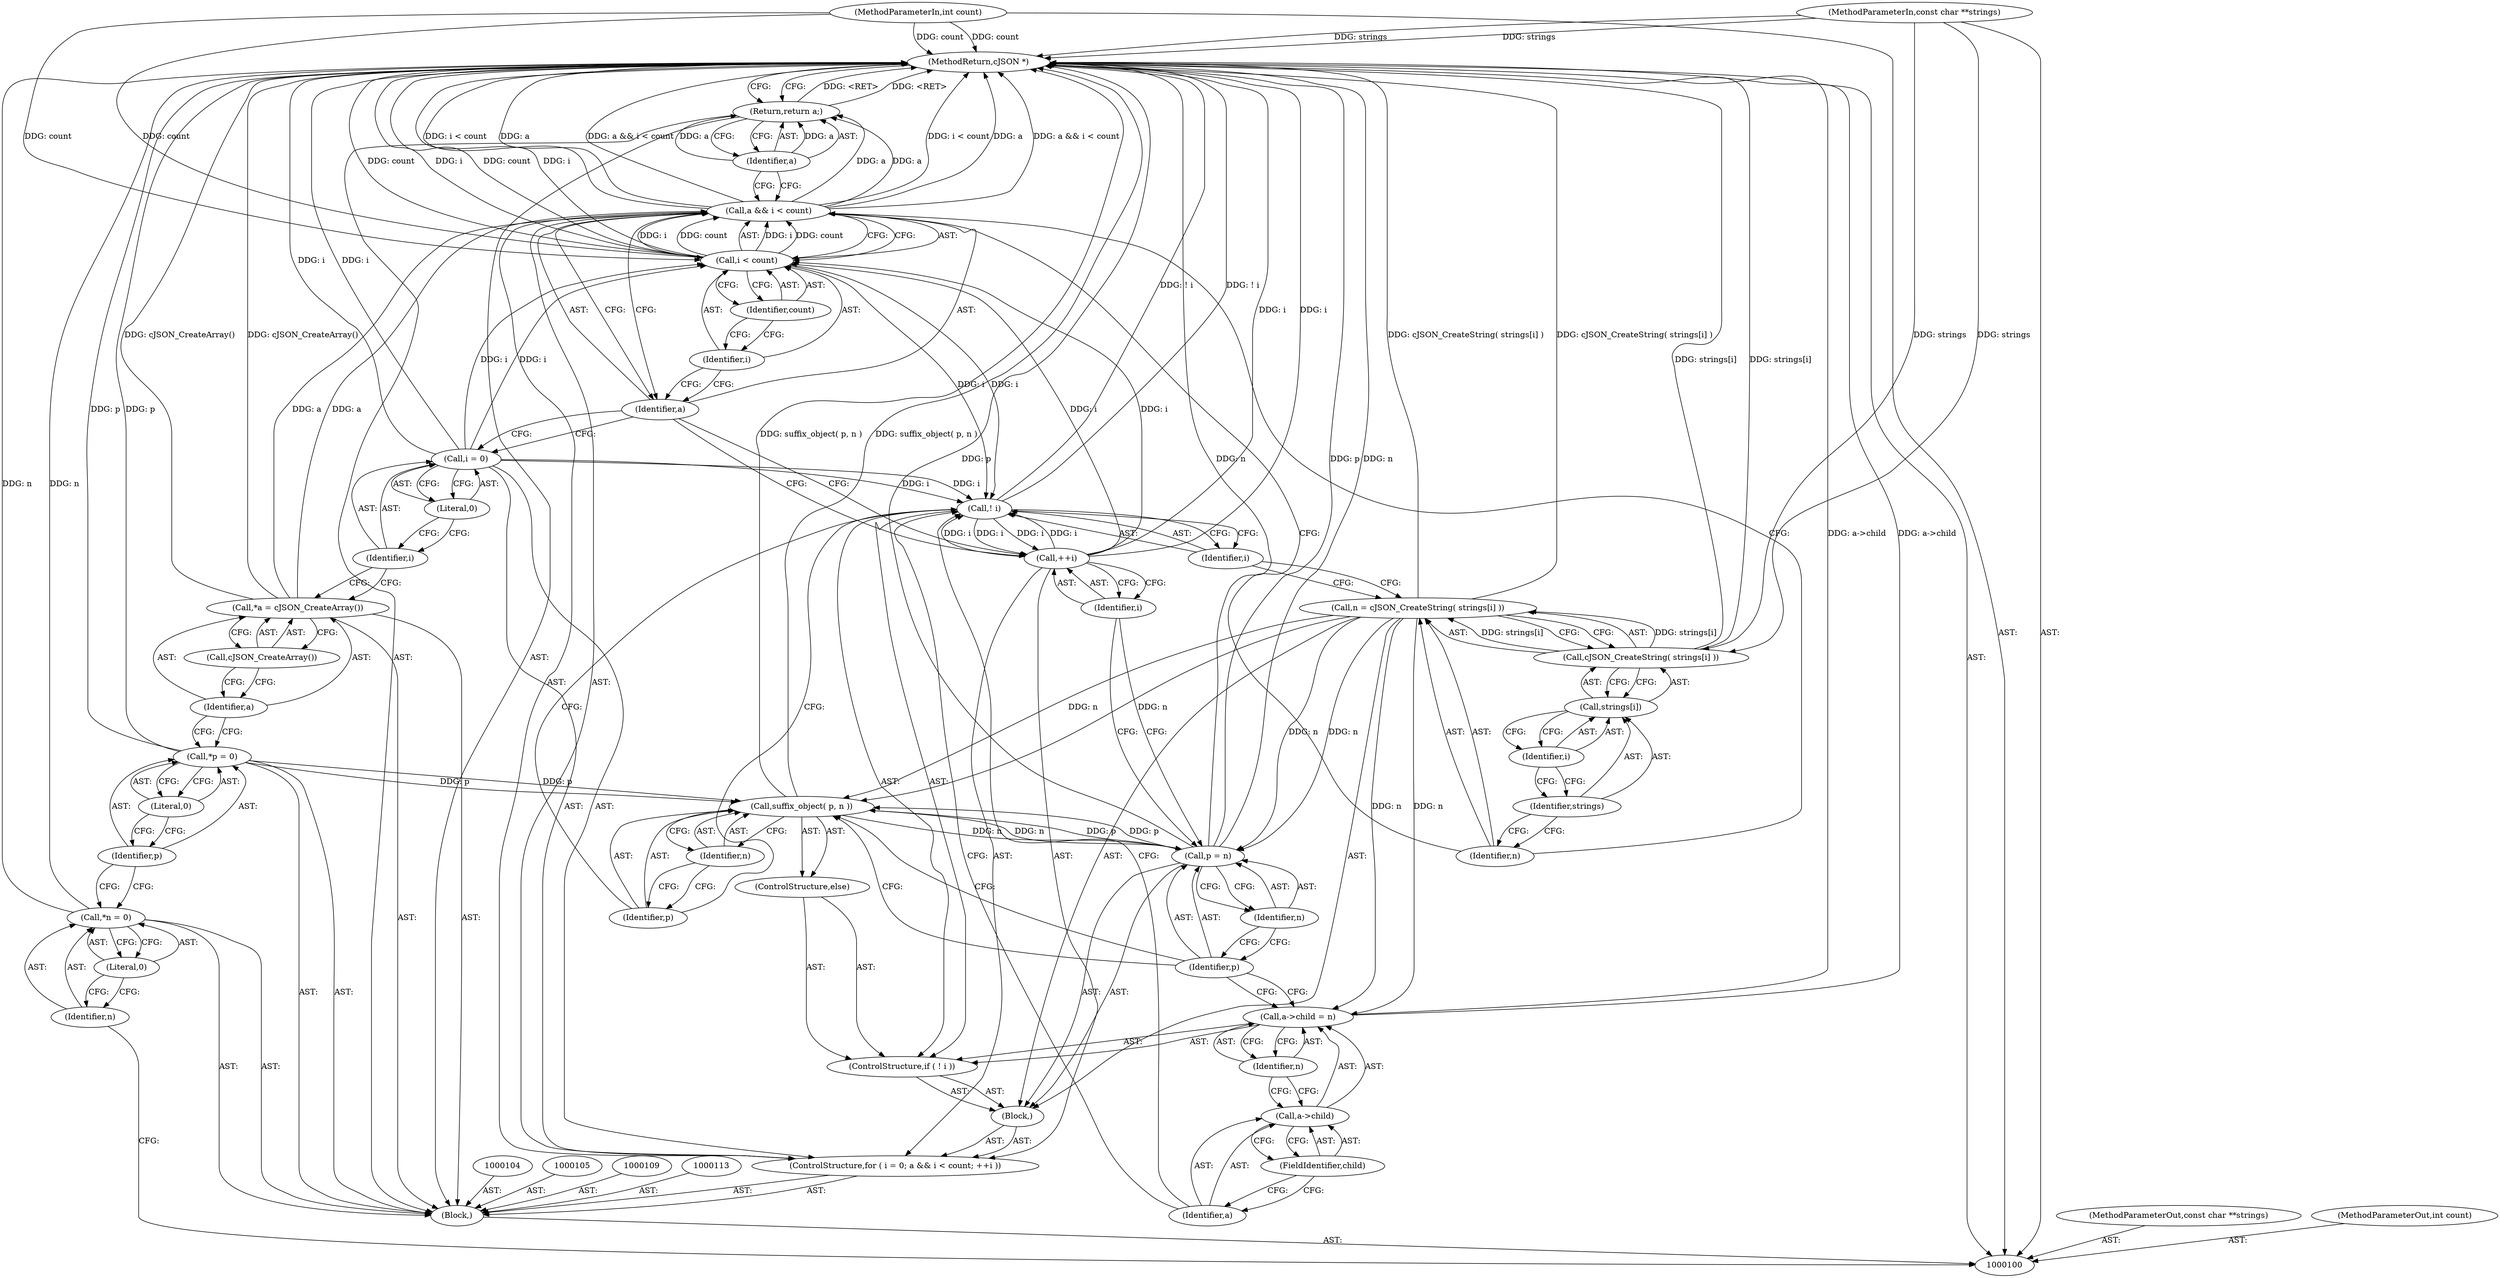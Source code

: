 digraph "1_iperf_91f2fa59e8ed80dfbf400add0164ee0e508e412a_13" {
"1000152" [label="(MethodReturn,cJSON *)"];
"1000101" [label="(MethodParameterIn,const char **strings)"];
"1000203" [label="(MethodParameterOut,const char **strings)"];
"1000102" [label="(MethodParameterIn,int count)"];
"1000204" [label="(MethodParameterOut,int count)"];
"1000145" [label="(Identifier,p)"];
"1000146" [label="(Identifier,n)"];
"1000144" [label="(Call,suffix_object( p, n ))"];
"1000147" [label="(Call,p = n)"];
"1000148" [label="(Identifier,p)"];
"1000149" [label="(Identifier,n)"];
"1000150" [label="(Return,return a;)"];
"1000151" [label="(Identifier,a)"];
"1000103" [label="(Block,)"];
"1000108" [label="(Literal,0)"];
"1000110" [label="(Call,*p = 0)"];
"1000111" [label="(Identifier,p)"];
"1000112" [label="(Literal,0)"];
"1000114" [label="(Call,*a = cJSON_CreateArray())"];
"1000115" [label="(Identifier,a)"];
"1000116" [label="(Call,cJSON_CreateArray())"];
"1000106" [label="(Call,*n = 0)"];
"1000107" [label="(Identifier,n)"];
"1000117" [label="(ControlStructure,for ( i = 0; a && i < count; ++i ))"];
"1000120" [label="(Literal,0)"];
"1000121" [label="(Call,a && i < count)"];
"1000122" [label="(Identifier,a)"];
"1000123" [label="(Call,i < count)"];
"1000124" [label="(Identifier,i)"];
"1000125" [label="(Identifier,count)"];
"1000126" [label="(Call,++i)"];
"1000127" [label="(Identifier,i)"];
"1000128" [label="(Block,)"];
"1000118" [label="(Call,i = 0)"];
"1000119" [label="(Identifier,i)"];
"1000129" [label="(Call,n = cJSON_CreateString( strings[i] ))"];
"1000130" [label="(Identifier,n)"];
"1000132" [label="(Call,strings[i])"];
"1000133" [label="(Identifier,strings)"];
"1000134" [label="(Identifier,i)"];
"1000131" [label="(Call,cJSON_CreateString( strings[i] ))"];
"1000135" [label="(ControlStructure,if ( ! i ))"];
"1000136" [label="(Call,! i)"];
"1000137" [label="(Identifier,i)"];
"1000142" [label="(Identifier,n)"];
"1000138" [label="(Call,a->child = n)"];
"1000139" [label="(Call,a->child)"];
"1000140" [label="(Identifier,a)"];
"1000141" [label="(FieldIdentifier,child)"];
"1000143" [label="(ControlStructure,else)"];
"1000152" -> "1000100"  [label="AST: "];
"1000152" -> "1000150"  [label="CFG: "];
"1000123" -> "1000152"  [label="DDG: count"];
"1000123" -> "1000152"  [label="DDG: i"];
"1000106" -> "1000152"  [label="DDG: n"];
"1000121" -> "1000152"  [label="DDG: a && i < count"];
"1000121" -> "1000152"  [label="DDG: i < count"];
"1000121" -> "1000152"  [label="DDG: a"];
"1000126" -> "1000152"  [label="DDG: i"];
"1000102" -> "1000152"  [label="DDG: count"];
"1000118" -> "1000152"  [label="DDG: i"];
"1000131" -> "1000152"  [label="DDG: strings[i]"];
"1000138" -> "1000152"  [label="DDG: a->child"];
"1000144" -> "1000152"  [label="DDG: suffix_object( p, n )"];
"1000147" -> "1000152"  [label="DDG: n"];
"1000147" -> "1000152"  [label="DDG: p"];
"1000101" -> "1000152"  [label="DDG: strings"];
"1000136" -> "1000152"  [label="DDG: ! i"];
"1000110" -> "1000152"  [label="DDG: p"];
"1000114" -> "1000152"  [label="DDG: cJSON_CreateArray()"];
"1000129" -> "1000152"  [label="DDG: cJSON_CreateString( strings[i] )"];
"1000150" -> "1000152"  [label="DDG: <RET>"];
"1000101" -> "1000100"  [label="AST: "];
"1000101" -> "1000152"  [label="DDG: strings"];
"1000101" -> "1000131"  [label="DDG: strings"];
"1000203" -> "1000100"  [label="AST: "];
"1000102" -> "1000100"  [label="AST: "];
"1000102" -> "1000152"  [label="DDG: count"];
"1000102" -> "1000123"  [label="DDG: count"];
"1000204" -> "1000100"  [label="AST: "];
"1000145" -> "1000144"  [label="AST: "];
"1000145" -> "1000136"  [label="CFG: "];
"1000146" -> "1000145"  [label="CFG: "];
"1000146" -> "1000144"  [label="AST: "];
"1000146" -> "1000145"  [label="CFG: "];
"1000144" -> "1000146"  [label="CFG: "];
"1000144" -> "1000143"  [label="AST: "];
"1000144" -> "1000146"  [label="CFG: "];
"1000145" -> "1000144"  [label="AST: "];
"1000146" -> "1000144"  [label="AST: "];
"1000148" -> "1000144"  [label="CFG: "];
"1000144" -> "1000152"  [label="DDG: suffix_object( p, n )"];
"1000147" -> "1000144"  [label="DDG: p"];
"1000110" -> "1000144"  [label="DDG: p"];
"1000129" -> "1000144"  [label="DDG: n"];
"1000144" -> "1000147"  [label="DDG: n"];
"1000147" -> "1000128"  [label="AST: "];
"1000147" -> "1000149"  [label="CFG: "];
"1000148" -> "1000147"  [label="AST: "];
"1000149" -> "1000147"  [label="AST: "];
"1000127" -> "1000147"  [label="CFG: "];
"1000147" -> "1000152"  [label="DDG: n"];
"1000147" -> "1000152"  [label="DDG: p"];
"1000147" -> "1000144"  [label="DDG: p"];
"1000144" -> "1000147"  [label="DDG: n"];
"1000129" -> "1000147"  [label="DDG: n"];
"1000148" -> "1000147"  [label="AST: "];
"1000148" -> "1000138"  [label="CFG: "];
"1000148" -> "1000144"  [label="CFG: "];
"1000149" -> "1000148"  [label="CFG: "];
"1000149" -> "1000147"  [label="AST: "];
"1000149" -> "1000148"  [label="CFG: "];
"1000147" -> "1000149"  [label="CFG: "];
"1000150" -> "1000103"  [label="AST: "];
"1000150" -> "1000151"  [label="CFG: "];
"1000151" -> "1000150"  [label="AST: "];
"1000152" -> "1000150"  [label="CFG: "];
"1000150" -> "1000152"  [label="DDG: <RET>"];
"1000151" -> "1000150"  [label="DDG: a"];
"1000121" -> "1000150"  [label="DDG: a"];
"1000151" -> "1000150"  [label="AST: "];
"1000151" -> "1000121"  [label="CFG: "];
"1000150" -> "1000151"  [label="CFG: "];
"1000151" -> "1000150"  [label="DDG: a"];
"1000103" -> "1000100"  [label="AST: "];
"1000104" -> "1000103"  [label="AST: "];
"1000105" -> "1000103"  [label="AST: "];
"1000106" -> "1000103"  [label="AST: "];
"1000109" -> "1000103"  [label="AST: "];
"1000110" -> "1000103"  [label="AST: "];
"1000113" -> "1000103"  [label="AST: "];
"1000114" -> "1000103"  [label="AST: "];
"1000117" -> "1000103"  [label="AST: "];
"1000150" -> "1000103"  [label="AST: "];
"1000108" -> "1000106"  [label="AST: "];
"1000108" -> "1000107"  [label="CFG: "];
"1000106" -> "1000108"  [label="CFG: "];
"1000110" -> "1000103"  [label="AST: "];
"1000110" -> "1000112"  [label="CFG: "];
"1000111" -> "1000110"  [label="AST: "];
"1000112" -> "1000110"  [label="AST: "];
"1000115" -> "1000110"  [label="CFG: "];
"1000110" -> "1000152"  [label="DDG: p"];
"1000110" -> "1000144"  [label="DDG: p"];
"1000111" -> "1000110"  [label="AST: "];
"1000111" -> "1000106"  [label="CFG: "];
"1000112" -> "1000111"  [label="CFG: "];
"1000112" -> "1000110"  [label="AST: "];
"1000112" -> "1000111"  [label="CFG: "];
"1000110" -> "1000112"  [label="CFG: "];
"1000114" -> "1000103"  [label="AST: "];
"1000114" -> "1000116"  [label="CFG: "];
"1000115" -> "1000114"  [label="AST: "];
"1000116" -> "1000114"  [label="AST: "];
"1000119" -> "1000114"  [label="CFG: "];
"1000114" -> "1000152"  [label="DDG: cJSON_CreateArray()"];
"1000114" -> "1000121"  [label="DDG: a"];
"1000115" -> "1000114"  [label="AST: "];
"1000115" -> "1000110"  [label="CFG: "];
"1000116" -> "1000115"  [label="CFG: "];
"1000116" -> "1000114"  [label="AST: "];
"1000116" -> "1000115"  [label="CFG: "];
"1000114" -> "1000116"  [label="CFG: "];
"1000106" -> "1000103"  [label="AST: "];
"1000106" -> "1000108"  [label="CFG: "];
"1000107" -> "1000106"  [label="AST: "];
"1000108" -> "1000106"  [label="AST: "];
"1000111" -> "1000106"  [label="CFG: "];
"1000106" -> "1000152"  [label="DDG: n"];
"1000107" -> "1000106"  [label="AST: "];
"1000107" -> "1000100"  [label="CFG: "];
"1000108" -> "1000107"  [label="CFG: "];
"1000117" -> "1000103"  [label="AST: "];
"1000118" -> "1000117"  [label="AST: "];
"1000121" -> "1000117"  [label="AST: "];
"1000126" -> "1000117"  [label="AST: "];
"1000128" -> "1000117"  [label="AST: "];
"1000120" -> "1000118"  [label="AST: "];
"1000120" -> "1000119"  [label="CFG: "];
"1000118" -> "1000120"  [label="CFG: "];
"1000121" -> "1000117"  [label="AST: "];
"1000121" -> "1000122"  [label="CFG: "];
"1000121" -> "1000123"  [label="CFG: "];
"1000122" -> "1000121"  [label="AST: "];
"1000123" -> "1000121"  [label="AST: "];
"1000130" -> "1000121"  [label="CFG: "];
"1000151" -> "1000121"  [label="CFG: "];
"1000121" -> "1000152"  [label="DDG: a && i < count"];
"1000121" -> "1000152"  [label="DDG: i < count"];
"1000121" -> "1000152"  [label="DDG: a"];
"1000114" -> "1000121"  [label="DDG: a"];
"1000123" -> "1000121"  [label="DDG: i"];
"1000123" -> "1000121"  [label="DDG: count"];
"1000121" -> "1000150"  [label="DDG: a"];
"1000122" -> "1000121"  [label="AST: "];
"1000122" -> "1000118"  [label="CFG: "];
"1000122" -> "1000126"  [label="CFG: "];
"1000124" -> "1000122"  [label="CFG: "];
"1000121" -> "1000122"  [label="CFG: "];
"1000123" -> "1000121"  [label="AST: "];
"1000123" -> "1000125"  [label="CFG: "];
"1000124" -> "1000123"  [label="AST: "];
"1000125" -> "1000123"  [label="AST: "];
"1000121" -> "1000123"  [label="CFG: "];
"1000123" -> "1000152"  [label="DDG: count"];
"1000123" -> "1000152"  [label="DDG: i"];
"1000123" -> "1000121"  [label="DDG: i"];
"1000123" -> "1000121"  [label="DDG: count"];
"1000126" -> "1000123"  [label="DDG: i"];
"1000118" -> "1000123"  [label="DDG: i"];
"1000102" -> "1000123"  [label="DDG: count"];
"1000123" -> "1000136"  [label="DDG: i"];
"1000124" -> "1000123"  [label="AST: "];
"1000124" -> "1000122"  [label="CFG: "];
"1000125" -> "1000124"  [label="CFG: "];
"1000125" -> "1000123"  [label="AST: "];
"1000125" -> "1000124"  [label="CFG: "];
"1000123" -> "1000125"  [label="CFG: "];
"1000126" -> "1000117"  [label="AST: "];
"1000126" -> "1000127"  [label="CFG: "];
"1000127" -> "1000126"  [label="AST: "];
"1000122" -> "1000126"  [label="CFG: "];
"1000126" -> "1000152"  [label="DDG: i"];
"1000126" -> "1000123"  [label="DDG: i"];
"1000136" -> "1000126"  [label="DDG: i"];
"1000126" -> "1000136"  [label="DDG: i"];
"1000127" -> "1000126"  [label="AST: "];
"1000127" -> "1000147"  [label="CFG: "];
"1000126" -> "1000127"  [label="CFG: "];
"1000128" -> "1000117"  [label="AST: "];
"1000129" -> "1000128"  [label="AST: "];
"1000135" -> "1000128"  [label="AST: "];
"1000147" -> "1000128"  [label="AST: "];
"1000118" -> "1000117"  [label="AST: "];
"1000118" -> "1000120"  [label="CFG: "];
"1000119" -> "1000118"  [label="AST: "];
"1000120" -> "1000118"  [label="AST: "];
"1000122" -> "1000118"  [label="CFG: "];
"1000118" -> "1000152"  [label="DDG: i"];
"1000118" -> "1000123"  [label="DDG: i"];
"1000118" -> "1000136"  [label="DDG: i"];
"1000119" -> "1000118"  [label="AST: "];
"1000119" -> "1000114"  [label="CFG: "];
"1000120" -> "1000119"  [label="CFG: "];
"1000129" -> "1000128"  [label="AST: "];
"1000129" -> "1000131"  [label="CFG: "];
"1000130" -> "1000129"  [label="AST: "];
"1000131" -> "1000129"  [label="AST: "];
"1000137" -> "1000129"  [label="CFG: "];
"1000129" -> "1000152"  [label="DDG: cJSON_CreateString( strings[i] )"];
"1000131" -> "1000129"  [label="DDG: strings[i]"];
"1000129" -> "1000138"  [label="DDG: n"];
"1000129" -> "1000144"  [label="DDG: n"];
"1000129" -> "1000147"  [label="DDG: n"];
"1000130" -> "1000129"  [label="AST: "];
"1000130" -> "1000121"  [label="CFG: "];
"1000133" -> "1000130"  [label="CFG: "];
"1000132" -> "1000131"  [label="AST: "];
"1000132" -> "1000134"  [label="CFG: "];
"1000133" -> "1000132"  [label="AST: "];
"1000134" -> "1000132"  [label="AST: "];
"1000131" -> "1000132"  [label="CFG: "];
"1000133" -> "1000132"  [label="AST: "];
"1000133" -> "1000130"  [label="CFG: "];
"1000134" -> "1000133"  [label="CFG: "];
"1000134" -> "1000132"  [label="AST: "];
"1000134" -> "1000133"  [label="CFG: "];
"1000132" -> "1000134"  [label="CFG: "];
"1000131" -> "1000129"  [label="AST: "];
"1000131" -> "1000132"  [label="CFG: "];
"1000132" -> "1000131"  [label="AST: "];
"1000129" -> "1000131"  [label="CFG: "];
"1000131" -> "1000152"  [label="DDG: strings[i]"];
"1000131" -> "1000129"  [label="DDG: strings[i]"];
"1000101" -> "1000131"  [label="DDG: strings"];
"1000135" -> "1000128"  [label="AST: "];
"1000136" -> "1000135"  [label="AST: "];
"1000138" -> "1000135"  [label="AST: "];
"1000143" -> "1000135"  [label="AST: "];
"1000136" -> "1000135"  [label="AST: "];
"1000136" -> "1000137"  [label="CFG: "];
"1000137" -> "1000136"  [label="AST: "];
"1000140" -> "1000136"  [label="CFG: "];
"1000145" -> "1000136"  [label="CFG: "];
"1000136" -> "1000152"  [label="DDG: ! i"];
"1000136" -> "1000126"  [label="DDG: i"];
"1000126" -> "1000136"  [label="DDG: i"];
"1000118" -> "1000136"  [label="DDG: i"];
"1000123" -> "1000136"  [label="DDG: i"];
"1000137" -> "1000136"  [label="AST: "];
"1000137" -> "1000129"  [label="CFG: "];
"1000136" -> "1000137"  [label="CFG: "];
"1000142" -> "1000138"  [label="AST: "];
"1000142" -> "1000139"  [label="CFG: "];
"1000138" -> "1000142"  [label="CFG: "];
"1000138" -> "1000135"  [label="AST: "];
"1000138" -> "1000142"  [label="CFG: "];
"1000139" -> "1000138"  [label="AST: "];
"1000142" -> "1000138"  [label="AST: "];
"1000148" -> "1000138"  [label="CFG: "];
"1000138" -> "1000152"  [label="DDG: a->child"];
"1000129" -> "1000138"  [label="DDG: n"];
"1000139" -> "1000138"  [label="AST: "];
"1000139" -> "1000141"  [label="CFG: "];
"1000140" -> "1000139"  [label="AST: "];
"1000141" -> "1000139"  [label="AST: "];
"1000142" -> "1000139"  [label="CFG: "];
"1000140" -> "1000139"  [label="AST: "];
"1000140" -> "1000136"  [label="CFG: "];
"1000141" -> "1000140"  [label="CFG: "];
"1000141" -> "1000139"  [label="AST: "];
"1000141" -> "1000140"  [label="CFG: "];
"1000139" -> "1000141"  [label="CFG: "];
"1000143" -> "1000135"  [label="AST: "];
"1000144" -> "1000143"  [label="AST: "];
}
